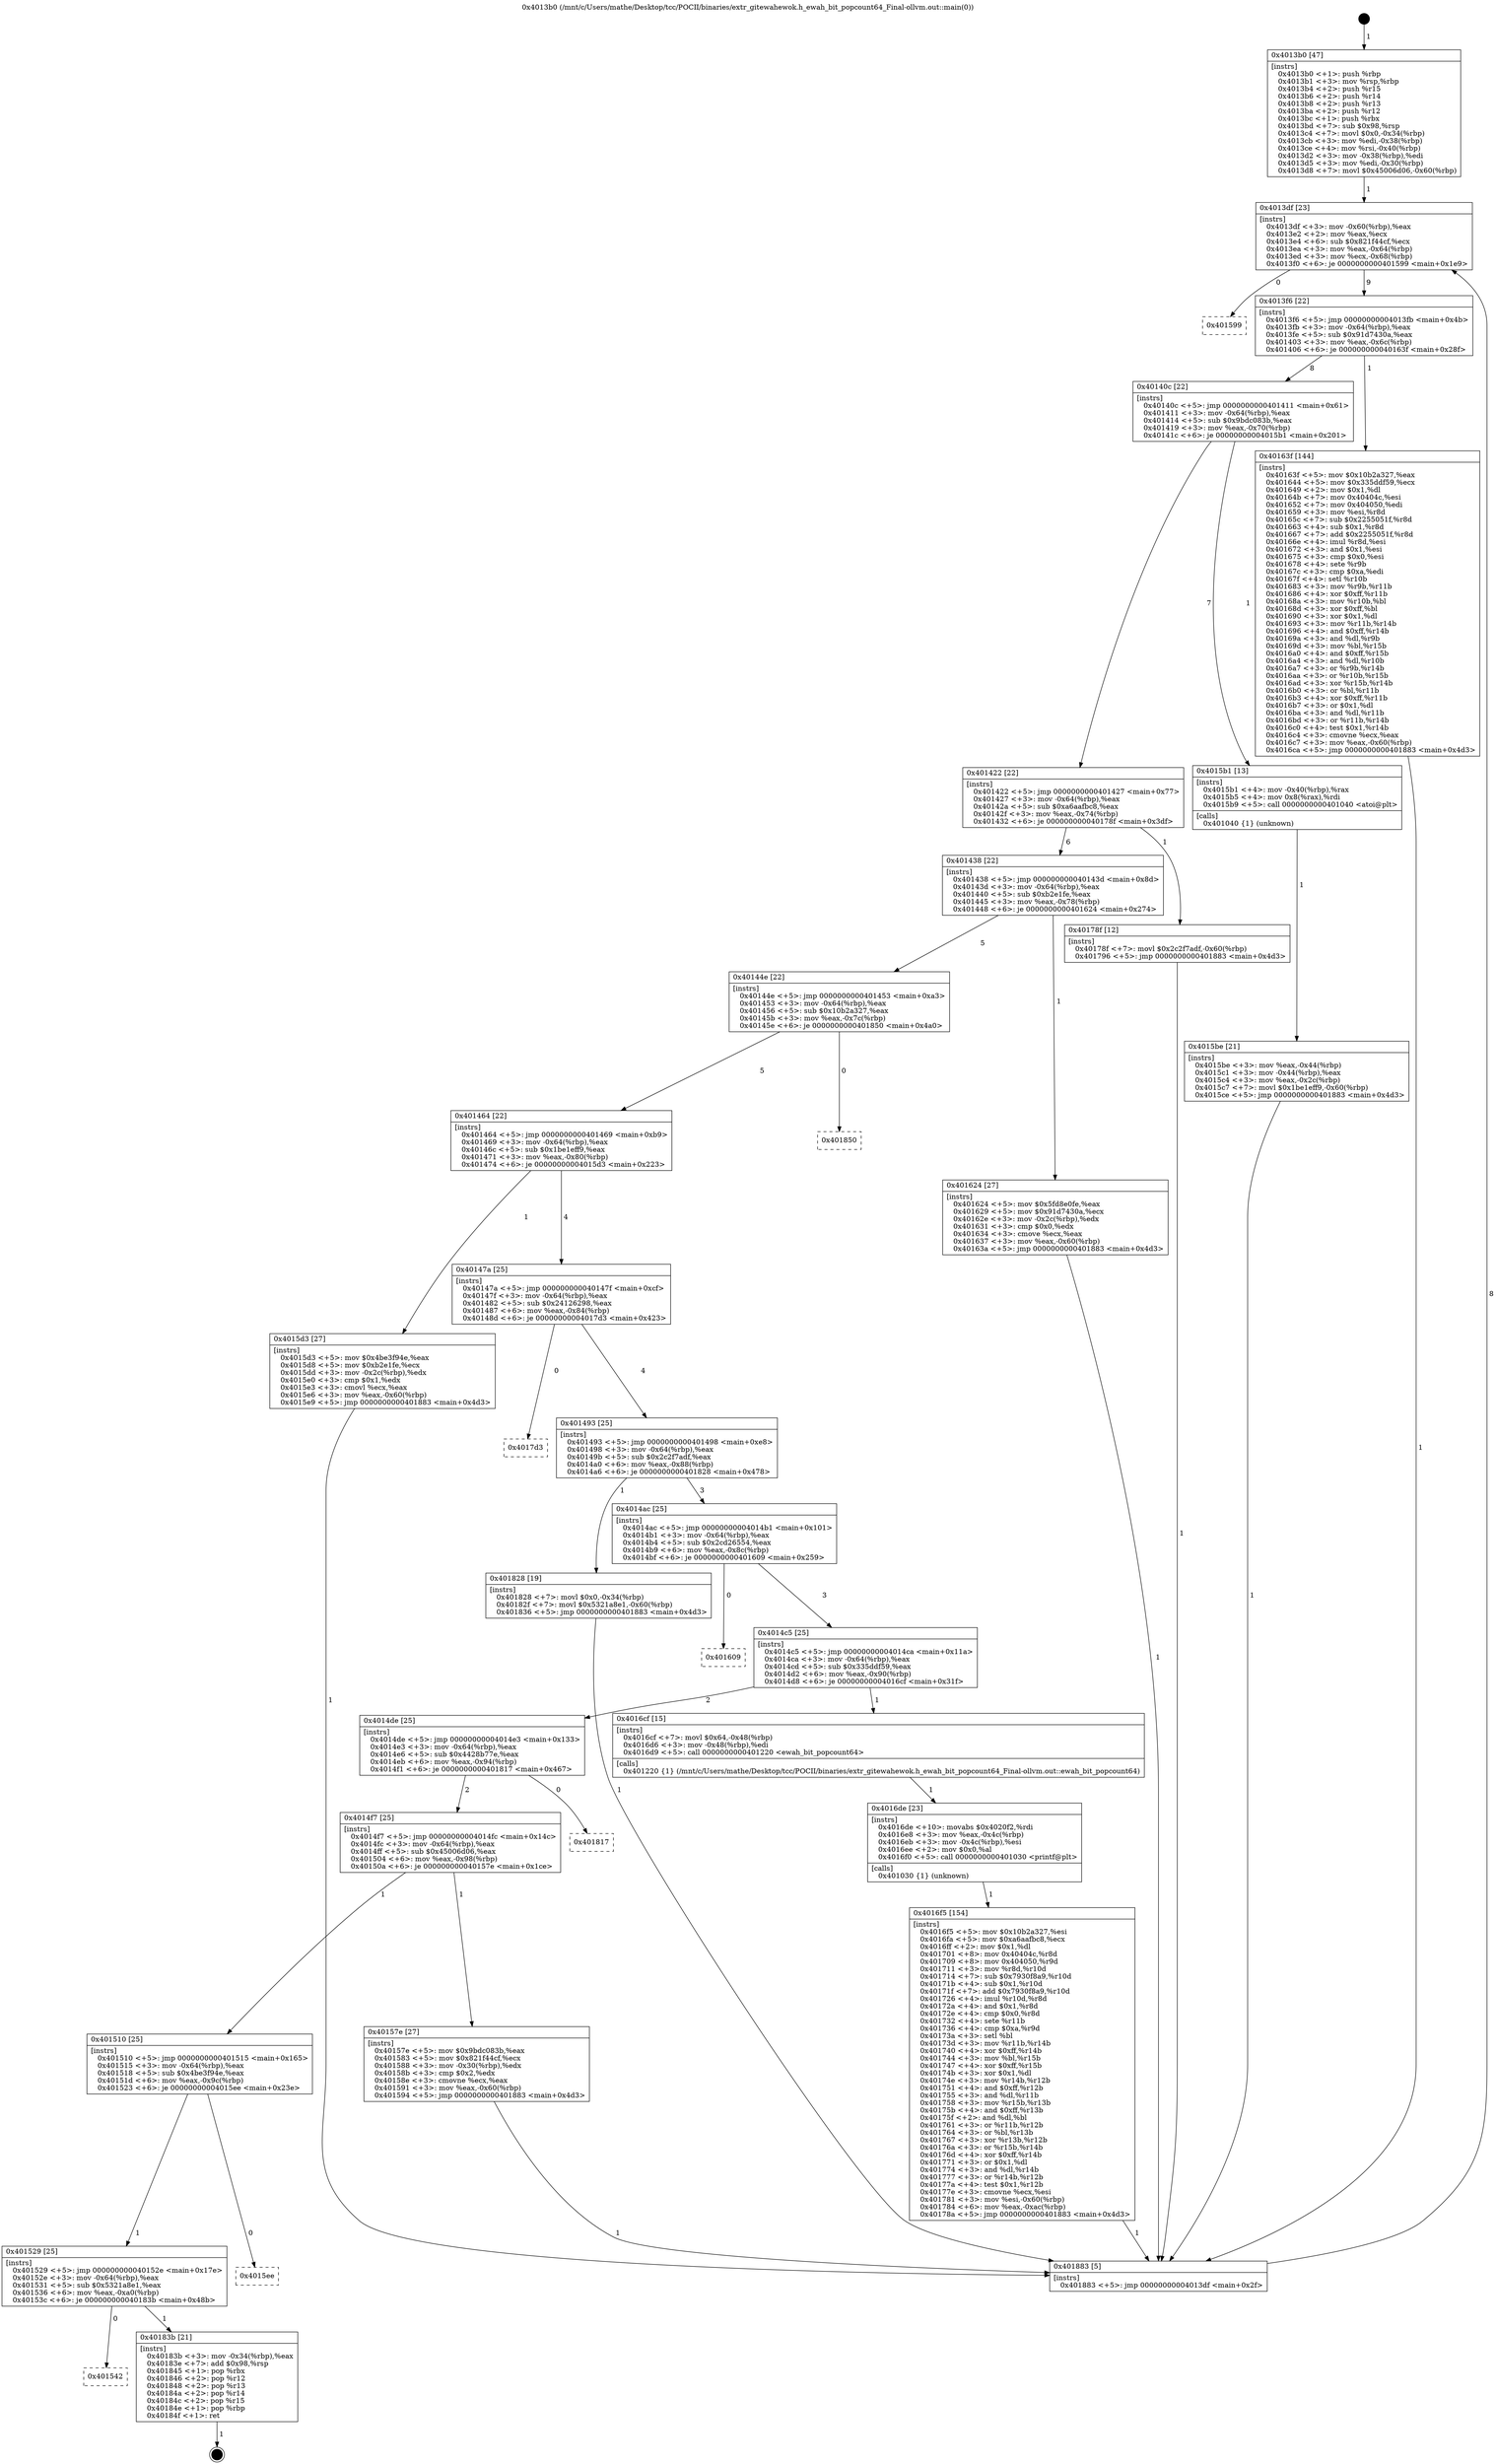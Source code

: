 digraph "0x4013b0" {
  label = "0x4013b0 (/mnt/c/Users/mathe/Desktop/tcc/POCII/binaries/extr_gitewahewok.h_ewah_bit_popcount64_Final-ollvm.out::main(0))"
  labelloc = "t"
  node[shape=record]

  Entry [label="",width=0.3,height=0.3,shape=circle,fillcolor=black,style=filled]
  "0x4013df" [label="{
     0x4013df [23]\l
     | [instrs]\l
     &nbsp;&nbsp;0x4013df \<+3\>: mov -0x60(%rbp),%eax\l
     &nbsp;&nbsp;0x4013e2 \<+2\>: mov %eax,%ecx\l
     &nbsp;&nbsp;0x4013e4 \<+6\>: sub $0x821f44cf,%ecx\l
     &nbsp;&nbsp;0x4013ea \<+3\>: mov %eax,-0x64(%rbp)\l
     &nbsp;&nbsp;0x4013ed \<+3\>: mov %ecx,-0x68(%rbp)\l
     &nbsp;&nbsp;0x4013f0 \<+6\>: je 0000000000401599 \<main+0x1e9\>\l
  }"]
  "0x401599" [label="{
     0x401599\l
  }", style=dashed]
  "0x4013f6" [label="{
     0x4013f6 [22]\l
     | [instrs]\l
     &nbsp;&nbsp;0x4013f6 \<+5\>: jmp 00000000004013fb \<main+0x4b\>\l
     &nbsp;&nbsp;0x4013fb \<+3\>: mov -0x64(%rbp),%eax\l
     &nbsp;&nbsp;0x4013fe \<+5\>: sub $0x91d7430a,%eax\l
     &nbsp;&nbsp;0x401403 \<+3\>: mov %eax,-0x6c(%rbp)\l
     &nbsp;&nbsp;0x401406 \<+6\>: je 000000000040163f \<main+0x28f\>\l
  }"]
  Exit [label="",width=0.3,height=0.3,shape=circle,fillcolor=black,style=filled,peripheries=2]
  "0x40163f" [label="{
     0x40163f [144]\l
     | [instrs]\l
     &nbsp;&nbsp;0x40163f \<+5\>: mov $0x10b2a327,%eax\l
     &nbsp;&nbsp;0x401644 \<+5\>: mov $0x335ddf59,%ecx\l
     &nbsp;&nbsp;0x401649 \<+2\>: mov $0x1,%dl\l
     &nbsp;&nbsp;0x40164b \<+7\>: mov 0x40404c,%esi\l
     &nbsp;&nbsp;0x401652 \<+7\>: mov 0x404050,%edi\l
     &nbsp;&nbsp;0x401659 \<+3\>: mov %esi,%r8d\l
     &nbsp;&nbsp;0x40165c \<+7\>: sub $0x2255051f,%r8d\l
     &nbsp;&nbsp;0x401663 \<+4\>: sub $0x1,%r8d\l
     &nbsp;&nbsp;0x401667 \<+7\>: add $0x2255051f,%r8d\l
     &nbsp;&nbsp;0x40166e \<+4\>: imul %r8d,%esi\l
     &nbsp;&nbsp;0x401672 \<+3\>: and $0x1,%esi\l
     &nbsp;&nbsp;0x401675 \<+3\>: cmp $0x0,%esi\l
     &nbsp;&nbsp;0x401678 \<+4\>: sete %r9b\l
     &nbsp;&nbsp;0x40167c \<+3\>: cmp $0xa,%edi\l
     &nbsp;&nbsp;0x40167f \<+4\>: setl %r10b\l
     &nbsp;&nbsp;0x401683 \<+3\>: mov %r9b,%r11b\l
     &nbsp;&nbsp;0x401686 \<+4\>: xor $0xff,%r11b\l
     &nbsp;&nbsp;0x40168a \<+3\>: mov %r10b,%bl\l
     &nbsp;&nbsp;0x40168d \<+3\>: xor $0xff,%bl\l
     &nbsp;&nbsp;0x401690 \<+3\>: xor $0x1,%dl\l
     &nbsp;&nbsp;0x401693 \<+3\>: mov %r11b,%r14b\l
     &nbsp;&nbsp;0x401696 \<+4\>: and $0xff,%r14b\l
     &nbsp;&nbsp;0x40169a \<+3\>: and %dl,%r9b\l
     &nbsp;&nbsp;0x40169d \<+3\>: mov %bl,%r15b\l
     &nbsp;&nbsp;0x4016a0 \<+4\>: and $0xff,%r15b\l
     &nbsp;&nbsp;0x4016a4 \<+3\>: and %dl,%r10b\l
     &nbsp;&nbsp;0x4016a7 \<+3\>: or %r9b,%r14b\l
     &nbsp;&nbsp;0x4016aa \<+3\>: or %r10b,%r15b\l
     &nbsp;&nbsp;0x4016ad \<+3\>: xor %r15b,%r14b\l
     &nbsp;&nbsp;0x4016b0 \<+3\>: or %bl,%r11b\l
     &nbsp;&nbsp;0x4016b3 \<+4\>: xor $0xff,%r11b\l
     &nbsp;&nbsp;0x4016b7 \<+3\>: or $0x1,%dl\l
     &nbsp;&nbsp;0x4016ba \<+3\>: and %dl,%r11b\l
     &nbsp;&nbsp;0x4016bd \<+3\>: or %r11b,%r14b\l
     &nbsp;&nbsp;0x4016c0 \<+4\>: test $0x1,%r14b\l
     &nbsp;&nbsp;0x4016c4 \<+3\>: cmovne %ecx,%eax\l
     &nbsp;&nbsp;0x4016c7 \<+3\>: mov %eax,-0x60(%rbp)\l
     &nbsp;&nbsp;0x4016ca \<+5\>: jmp 0000000000401883 \<main+0x4d3\>\l
  }"]
  "0x40140c" [label="{
     0x40140c [22]\l
     | [instrs]\l
     &nbsp;&nbsp;0x40140c \<+5\>: jmp 0000000000401411 \<main+0x61\>\l
     &nbsp;&nbsp;0x401411 \<+3\>: mov -0x64(%rbp),%eax\l
     &nbsp;&nbsp;0x401414 \<+5\>: sub $0x9bdc083b,%eax\l
     &nbsp;&nbsp;0x401419 \<+3\>: mov %eax,-0x70(%rbp)\l
     &nbsp;&nbsp;0x40141c \<+6\>: je 00000000004015b1 \<main+0x201\>\l
  }"]
  "0x401542" [label="{
     0x401542\l
  }", style=dashed]
  "0x4015b1" [label="{
     0x4015b1 [13]\l
     | [instrs]\l
     &nbsp;&nbsp;0x4015b1 \<+4\>: mov -0x40(%rbp),%rax\l
     &nbsp;&nbsp;0x4015b5 \<+4\>: mov 0x8(%rax),%rdi\l
     &nbsp;&nbsp;0x4015b9 \<+5\>: call 0000000000401040 \<atoi@plt\>\l
     | [calls]\l
     &nbsp;&nbsp;0x401040 \{1\} (unknown)\l
  }"]
  "0x401422" [label="{
     0x401422 [22]\l
     | [instrs]\l
     &nbsp;&nbsp;0x401422 \<+5\>: jmp 0000000000401427 \<main+0x77\>\l
     &nbsp;&nbsp;0x401427 \<+3\>: mov -0x64(%rbp),%eax\l
     &nbsp;&nbsp;0x40142a \<+5\>: sub $0xa6aafbc8,%eax\l
     &nbsp;&nbsp;0x40142f \<+3\>: mov %eax,-0x74(%rbp)\l
     &nbsp;&nbsp;0x401432 \<+6\>: je 000000000040178f \<main+0x3df\>\l
  }"]
  "0x40183b" [label="{
     0x40183b [21]\l
     | [instrs]\l
     &nbsp;&nbsp;0x40183b \<+3\>: mov -0x34(%rbp),%eax\l
     &nbsp;&nbsp;0x40183e \<+7\>: add $0x98,%rsp\l
     &nbsp;&nbsp;0x401845 \<+1\>: pop %rbx\l
     &nbsp;&nbsp;0x401846 \<+2\>: pop %r12\l
     &nbsp;&nbsp;0x401848 \<+2\>: pop %r13\l
     &nbsp;&nbsp;0x40184a \<+2\>: pop %r14\l
     &nbsp;&nbsp;0x40184c \<+2\>: pop %r15\l
     &nbsp;&nbsp;0x40184e \<+1\>: pop %rbp\l
     &nbsp;&nbsp;0x40184f \<+1\>: ret\l
  }"]
  "0x40178f" [label="{
     0x40178f [12]\l
     | [instrs]\l
     &nbsp;&nbsp;0x40178f \<+7\>: movl $0x2c2f7adf,-0x60(%rbp)\l
     &nbsp;&nbsp;0x401796 \<+5\>: jmp 0000000000401883 \<main+0x4d3\>\l
  }"]
  "0x401438" [label="{
     0x401438 [22]\l
     | [instrs]\l
     &nbsp;&nbsp;0x401438 \<+5\>: jmp 000000000040143d \<main+0x8d\>\l
     &nbsp;&nbsp;0x40143d \<+3\>: mov -0x64(%rbp),%eax\l
     &nbsp;&nbsp;0x401440 \<+5\>: sub $0xb2e1fe,%eax\l
     &nbsp;&nbsp;0x401445 \<+3\>: mov %eax,-0x78(%rbp)\l
     &nbsp;&nbsp;0x401448 \<+6\>: je 0000000000401624 \<main+0x274\>\l
  }"]
  "0x401529" [label="{
     0x401529 [25]\l
     | [instrs]\l
     &nbsp;&nbsp;0x401529 \<+5\>: jmp 000000000040152e \<main+0x17e\>\l
     &nbsp;&nbsp;0x40152e \<+3\>: mov -0x64(%rbp),%eax\l
     &nbsp;&nbsp;0x401531 \<+5\>: sub $0x5321a8e1,%eax\l
     &nbsp;&nbsp;0x401536 \<+6\>: mov %eax,-0xa0(%rbp)\l
     &nbsp;&nbsp;0x40153c \<+6\>: je 000000000040183b \<main+0x48b\>\l
  }"]
  "0x401624" [label="{
     0x401624 [27]\l
     | [instrs]\l
     &nbsp;&nbsp;0x401624 \<+5\>: mov $0x5fd8e0fe,%eax\l
     &nbsp;&nbsp;0x401629 \<+5\>: mov $0x91d7430a,%ecx\l
     &nbsp;&nbsp;0x40162e \<+3\>: mov -0x2c(%rbp),%edx\l
     &nbsp;&nbsp;0x401631 \<+3\>: cmp $0x0,%edx\l
     &nbsp;&nbsp;0x401634 \<+3\>: cmove %ecx,%eax\l
     &nbsp;&nbsp;0x401637 \<+3\>: mov %eax,-0x60(%rbp)\l
     &nbsp;&nbsp;0x40163a \<+5\>: jmp 0000000000401883 \<main+0x4d3\>\l
  }"]
  "0x40144e" [label="{
     0x40144e [22]\l
     | [instrs]\l
     &nbsp;&nbsp;0x40144e \<+5\>: jmp 0000000000401453 \<main+0xa3\>\l
     &nbsp;&nbsp;0x401453 \<+3\>: mov -0x64(%rbp),%eax\l
     &nbsp;&nbsp;0x401456 \<+5\>: sub $0x10b2a327,%eax\l
     &nbsp;&nbsp;0x40145b \<+3\>: mov %eax,-0x7c(%rbp)\l
     &nbsp;&nbsp;0x40145e \<+6\>: je 0000000000401850 \<main+0x4a0\>\l
  }"]
  "0x4015ee" [label="{
     0x4015ee\l
  }", style=dashed]
  "0x401850" [label="{
     0x401850\l
  }", style=dashed]
  "0x401464" [label="{
     0x401464 [22]\l
     | [instrs]\l
     &nbsp;&nbsp;0x401464 \<+5\>: jmp 0000000000401469 \<main+0xb9\>\l
     &nbsp;&nbsp;0x401469 \<+3\>: mov -0x64(%rbp),%eax\l
     &nbsp;&nbsp;0x40146c \<+5\>: sub $0x1be1eff9,%eax\l
     &nbsp;&nbsp;0x401471 \<+3\>: mov %eax,-0x80(%rbp)\l
     &nbsp;&nbsp;0x401474 \<+6\>: je 00000000004015d3 \<main+0x223\>\l
  }"]
  "0x4016f5" [label="{
     0x4016f5 [154]\l
     | [instrs]\l
     &nbsp;&nbsp;0x4016f5 \<+5\>: mov $0x10b2a327,%esi\l
     &nbsp;&nbsp;0x4016fa \<+5\>: mov $0xa6aafbc8,%ecx\l
     &nbsp;&nbsp;0x4016ff \<+2\>: mov $0x1,%dl\l
     &nbsp;&nbsp;0x401701 \<+8\>: mov 0x40404c,%r8d\l
     &nbsp;&nbsp;0x401709 \<+8\>: mov 0x404050,%r9d\l
     &nbsp;&nbsp;0x401711 \<+3\>: mov %r8d,%r10d\l
     &nbsp;&nbsp;0x401714 \<+7\>: sub $0x7930f8a9,%r10d\l
     &nbsp;&nbsp;0x40171b \<+4\>: sub $0x1,%r10d\l
     &nbsp;&nbsp;0x40171f \<+7\>: add $0x7930f8a9,%r10d\l
     &nbsp;&nbsp;0x401726 \<+4\>: imul %r10d,%r8d\l
     &nbsp;&nbsp;0x40172a \<+4\>: and $0x1,%r8d\l
     &nbsp;&nbsp;0x40172e \<+4\>: cmp $0x0,%r8d\l
     &nbsp;&nbsp;0x401732 \<+4\>: sete %r11b\l
     &nbsp;&nbsp;0x401736 \<+4\>: cmp $0xa,%r9d\l
     &nbsp;&nbsp;0x40173a \<+3\>: setl %bl\l
     &nbsp;&nbsp;0x40173d \<+3\>: mov %r11b,%r14b\l
     &nbsp;&nbsp;0x401740 \<+4\>: xor $0xff,%r14b\l
     &nbsp;&nbsp;0x401744 \<+3\>: mov %bl,%r15b\l
     &nbsp;&nbsp;0x401747 \<+4\>: xor $0xff,%r15b\l
     &nbsp;&nbsp;0x40174b \<+3\>: xor $0x1,%dl\l
     &nbsp;&nbsp;0x40174e \<+3\>: mov %r14b,%r12b\l
     &nbsp;&nbsp;0x401751 \<+4\>: and $0xff,%r12b\l
     &nbsp;&nbsp;0x401755 \<+3\>: and %dl,%r11b\l
     &nbsp;&nbsp;0x401758 \<+3\>: mov %r15b,%r13b\l
     &nbsp;&nbsp;0x40175b \<+4\>: and $0xff,%r13b\l
     &nbsp;&nbsp;0x40175f \<+2\>: and %dl,%bl\l
     &nbsp;&nbsp;0x401761 \<+3\>: or %r11b,%r12b\l
     &nbsp;&nbsp;0x401764 \<+3\>: or %bl,%r13b\l
     &nbsp;&nbsp;0x401767 \<+3\>: xor %r13b,%r12b\l
     &nbsp;&nbsp;0x40176a \<+3\>: or %r15b,%r14b\l
     &nbsp;&nbsp;0x40176d \<+4\>: xor $0xff,%r14b\l
     &nbsp;&nbsp;0x401771 \<+3\>: or $0x1,%dl\l
     &nbsp;&nbsp;0x401774 \<+3\>: and %dl,%r14b\l
     &nbsp;&nbsp;0x401777 \<+3\>: or %r14b,%r12b\l
     &nbsp;&nbsp;0x40177a \<+4\>: test $0x1,%r12b\l
     &nbsp;&nbsp;0x40177e \<+3\>: cmovne %ecx,%esi\l
     &nbsp;&nbsp;0x401781 \<+3\>: mov %esi,-0x60(%rbp)\l
     &nbsp;&nbsp;0x401784 \<+6\>: mov %eax,-0xac(%rbp)\l
     &nbsp;&nbsp;0x40178a \<+5\>: jmp 0000000000401883 \<main+0x4d3\>\l
  }"]
  "0x4015d3" [label="{
     0x4015d3 [27]\l
     | [instrs]\l
     &nbsp;&nbsp;0x4015d3 \<+5\>: mov $0x4be3f94e,%eax\l
     &nbsp;&nbsp;0x4015d8 \<+5\>: mov $0xb2e1fe,%ecx\l
     &nbsp;&nbsp;0x4015dd \<+3\>: mov -0x2c(%rbp),%edx\l
     &nbsp;&nbsp;0x4015e0 \<+3\>: cmp $0x1,%edx\l
     &nbsp;&nbsp;0x4015e3 \<+3\>: cmovl %ecx,%eax\l
     &nbsp;&nbsp;0x4015e6 \<+3\>: mov %eax,-0x60(%rbp)\l
     &nbsp;&nbsp;0x4015e9 \<+5\>: jmp 0000000000401883 \<main+0x4d3\>\l
  }"]
  "0x40147a" [label="{
     0x40147a [25]\l
     | [instrs]\l
     &nbsp;&nbsp;0x40147a \<+5\>: jmp 000000000040147f \<main+0xcf\>\l
     &nbsp;&nbsp;0x40147f \<+3\>: mov -0x64(%rbp),%eax\l
     &nbsp;&nbsp;0x401482 \<+5\>: sub $0x24126298,%eax\l
     &nbsp;&nbsp;0x401487 \<+6\>: mov %eax,-0x84(%rbp)\l
     &nbsp;&nbsp;0x40148d \<+6\>: je 00000000004017d3 \<main+0x423\>\l
  }"]
  "0x4016de" [label="{
     0x4016de [23]\l
     | [instrs]\l
     &nbsp;&nbsp;0x4016de \<+10\>: movabs $0x4020f2,%rdi\l
     &nbsp;&nbsp;0x4016e8 \<+3\>: mov %eax,-0x4c(%rbp)\l
     &nbsp;&nbsp;0x4016eb \<+3\>: mov -0x4c(%rbp),%esi\l
     &nbsp;&nbsp;0x4016ee \<+2\>: mov $0x0,%al\l
     &nbsp;&nbsp;0x4016f0 \<+5\>: call 0000000000401030 \<printf@plt\>\l
     | [calls]\l
     &nbsp;&nbsp;0x401030 \{1\} (unknown)\l
  }"]
  "0x4017d3" [label="{
     0x4017d3\l
  }", style=dashed]
  "0x401493" [label="{
     0x401493 [25]\l
     | [instrs]\l
     &nbsp;&nbsp;0x401493 \<+5\>: jmp 0000000000401498 \<main+0xe8\>\l
     &nbsp;&nbsp;0x401498 \<+3\>: mov -0x64(%rbp),%eax\l
     &nbsp;&nbsp;0x40149b \<+5\>: sub $0x2c2f7adf,%eax\l
     &nbsp;&nbsp;0x4014a0 \<+6\>: mov %eax,-0x88(%rbp)\l
     &nbsp;&nbsp;0x4014a6 \<+6\>: je 0000000000401828 \<main+0x478\>\l
  }"]
  "0x4015be" [label="{
     0x4015be [21]\l
     | [instrs]\l
     &nbsp;&nbsp;0x4015be \<+3\>: mov %eax,-0x44(%rbp)\l
     &nbsp;&nbsp;0x4015c1 \<+3\>: mov -0x44(%rbp),%eax\l
     &nbsp;&nbsp;0x4015c4 \<+3\>: mov %eax,-0x2c(%rbp)\l
     &nbsp;&nbsp;0x4015c7 \<+7\>: movl $0x1be1eff9,-0x60(%rbp)\l
     &nbsp;&nbsp;0x4015ce \<+5\>: jmp 0000000000401883 \<main+0x4d3\>\l
  }"]
  "0x401828" [label="{
     0x401828 [19]\l
     | [instrs]\l
     &nbsp;&nbsp;0x401828 \<+7\>: movl $0x0,-0x34(%rbp)\l
     &nbsp;&nbsp;0x40182f \<+7\>: movl $0x5321a8e1,-0x60(%rbp)\l
     &nbsp;&nbsp;0x401836 \<+5\>: jmp 0000000000401883 \<main+0x4d3\>\l
  }"]
  "0x4014ac" [label="{
     0x4014ac [25]\l
     | [instrs]\l
     &nbsp;&nbsp;0x4014ac \<+5\>: jmp 00000000004014b1 \<main+0x101\>\l
     &nbsp;&nbsp;0x4014b1 \<+3\>: mov -0x64(%rbp),%eax\l
     &nbsp;&nbsp;0x4014b4 \<+5\>: sub $0x2cd26554,%eax\l
     &nbsp;&nbsp;0x4014b9 \<+6\>: mov %eax,-0x8c(%rbp)\l
     &nbsp;&nbsp;0x4014bf \<+6\>: je 0000000000401609 \<main+0x259\>\l
  }"]
  "0x4013b0" [label="{
     0x4013b0 [47]\l
     | [instrs]\l
     &nbsp;&nbsp;0x4013b0 \<+1\>: push %rbp\l
     &nbsp;&nbsp;0x4013b1 \<+3\>: mov %rsp,%rbp\l
     &nbsp;&nbsp;0x4013b4 \<+2\>: push %r15\l
     &nbsp;&nbsp;0x4013b6 \<+2\>: push %r14\l
     &nbsp;&nbsp;0x4013b8 \<+2\>: push %r13\l
     &nbsp;&nbsp;0x4013ba \<+2\>: push %r12\l
     &nbsp;&nbsp;0x4013bc \<+1\>: push %rbx\l
     &nbsp;&nbsp;0x4013bd \<+7\>: sub $0x98,%rsp\l
     &nbsp;&nbsp;0x4013c4 \<+7\>: movl $0x0,-0x34(%rbp)\l
     &nbsp;&nbsp;0x4013cb \<+3\>: mov %edi,-0x38(%rbp)\l
     &nbsp;&nbsp;0x4013ce \<+4\>: mov %rsi,-0x40(%rbp)\l
     &nbsp;&nbsp;0x4013d2 \<+3\>: mov -0x38(%rbp),%edi\l
     &nbsp;&nbsp;0x4013d5 \<+3\>: mov %edi,-0x30(%rbp)\l
     &nbsp;&nbsp;0x4013d8 \<+7\>: movl $0x45006d06,-0x60(%rbp)\l
  }"]
  "0x401609" [label="{
     0x401609\l
  }", style=dashed]
  "0x4014c5" [label="{
     0x4014c5 [25]\l
     | [instrs]\l
     &nbsp;&nbsp;0x4014c5 \<+5\>: jmp 00000000004014ca \<main+0x11a\>\l
     &nbsp;&nbsp;0x4014ca \<+3\>: mov -0x64(%rbp),%eax\l
     &nbsp;&nbsp;0x4014cd \<+5\>: sub $0x335ddf59,%eax\l
     &nbsp;&nbsp;0x4014d2 \<+6\>: mov %eax,-0x90(%rbp)\l
     &nbsp;&nbsp;0x4014d8 \<+6\>: je 00000000004016cf \<main+0x31f\>\l
  }"]
  "0x401883" [label="{
     0x401883 [5]\l
     | [instrs]\l
     &nbsp;&nbsp;0x401883 \<+5\>: jmp 00000000004013df \<main+0x2f\>\l
  }"]
  "0x4016cf" [label="{
     0x4016cf [15]\l
     | [instrs]\l
     &nbsp;&nbsp;0x4016cf \<+7\>: movl $0x64,-0x48(%rbp)\l
     &nbsp;&nbsp;0x4016d6 \<+3\>: mov -0x48(%rbp),%edi\l
     &nbsp;&nbsp;0x4016d9 \<+5\>: call 0000000000401220 \<ewah_bit_popcount64\>\l
     | [calls]\l
     &nbsp;&nbsp;0x401220 \{1\} (/mnt/c/Users/mathe/Desktop/tcc/POCII/binaries/extr_gitewahewok.h_ewah_bit_popcount64_Final-ollvm.out::ewah_bit_popcount64)\l
  }"]
  "0x4014de" [label="{
     0x4014de [25]\l
     | [instrs]\l
     &nbsp;&nbsp;0x4014de \<+5\>: jmp 00000000004014e3 \<main+0x133\>\l
     &nbsp;&nbsp;0x4014e3 \<+3\>: mov -0x64(%rbp),%eax\l
     &nbsp;&nbsp;0x4014e6 \<+5\>: sub $0x4428b77e,%eax\l
     &nbsp;&nbsp;0x4014eb \<+6\>: mov %eax,-0x94(%rbp)\l
     &nbsp;&nbsp;0x4014f1 \<+6\>: je 0000000000401817 \<main+0x467\>\l
  }"]
  "0x401510" [label="{
     0x401510 [25]\l
     | [instrs]\l
     &nbsp;&nbsp;0x401510 \<+5\>: jmp 0000000000401515 \<main+0x165\>\l
     &nbsp;&nbsp;0x401515 \<+3\>: mov -0x64(%rbp),%eax\l
     &nbsp;&nbsp;0x401518 \<+5\>: sub $0x4be3f94e,%eax\l
     &nbsp;&nbsp;0x40151d \<+6\>: mov %eax,-0x9c(%rbp)\l
     &nbsp;&nbsp;0x401523 \<+6\>: je 00000000004015ee \<main+0x23e\>\l
  }"]
  "0x401817" [label="{
     0x401817\l
  }", style=dashed]
  "0x4014f7" [label="{
     0x4014f7 [25]\l
     | [instrs]\l
     &nbsp;&nbsp;0x4014f7 \<+5\>: jmp 00000000004014fc \<main+0x14c\>\l
     &nbsp;&nbsp;0x4014fc \<+3\>: mov -0x64(%rbp),%eax\l
     &nbsp;&nbsp;0x4014ff \<+5\>: sub $0x45006d06,%eax\l
     &nbsp;&nbsp;0x401504 \<+6\>: mov %eax,-0x98(%rbp)\l
     &nbsp;&nbsp;0x40150a \<+6\>: je 000000000040157e \<main+0x1ce\>\l
  }"]
  "0x40157e" [label="{
     0x40157e [27]\l
     | [instrs]\l
     &nbsp;&nbsp;0x40157e \<+5\>: mov $0x9bdc083b,%eax\l
     &nbsp;&nbsp;0x401583 \<+5\>: mov $0x821f44cf,%ecx\l
     &nbsp;&nbsp;0x401588 \<+3\>: mov -0x30(%rbp),%edx\l
     &nbsp;&nbsp;0x40158b \<+3\>: cmp $0x2,%edx\l
     &nbsp;&nbsp;0x40158e \<+3\>: cmovne %ecx,%eax\l
     &nbsp;&nbsp;0x401591 \<+3\>: mov %eax,-0x60(%rbp)\l
     &nbsp;&nbsp;0x401594 \<+5\>: jmp 0000000000401883 \<main+0x4d3\>\l
  }"]
  Entry -> "0x4013b0" [label=" 1"]
  "0x4013df" -> "0x401599" [label=" 0"]
  "0x4013df" -> "0x4013f6" [label=" 9"]
  "0x40183b" -> Exit [label=" 1"]
  "0x4013f6" -> "0x40163f" [label=" 1"]
  "0x4013f6" -> "0x40140c" [label=" 8"]
  "0x401529" -> "0x401542" [label=" 0"]
  "0x40140c" -> "0x4015b1" [label=" 1"]
  "0x40140c" -> "0x401422" [label=" 7"]
  "0x401529" -> "0x40183b" [label=" 1"]
  "0x401422" -> "0x40178f" [label=" 1"]
  "0x401422" -> "0x401438" [label=" 6"]
  "0x401510" -> "0x401529" [label=" 1"]
  "0x401438" -> "0x401624" [label=" 1"]
  "0x401438" -> "0x40144e" [label=" 5"]
  "0x401510" -> "0x4015ee" [label=" 0"]
  "0x40144e" -> "0x401850" [label=" 0"]
  "0x40144e" -> "0x401464" [label=" 5"]
  "0x401828" -> "0x401883" [label=" 1"]
  "0x401464" -> "0x4015d3" [label=" 1"]
  "0x401464" -> "0x40147a" [label=" 4"]
  "0x40178f" -> "0x401883" [label=" 1"]
  "0x40147a" -> "0x4017d3" [label=" 0"]
  "0x40147a" -> "0x401493" [label=" 4"]
  "0x4016f5" -> "0x401883" [label=" 1"]
  "0x401493" -> "0x401828" [label=" 1"]
  "0x401493" -> "0x4014ac" [label=" 3"]
  "0x4016de" -> "0x4016f5" [label=" 1"]
  "0x4014ac" -> "0x401609" [label=" 0"]
  "0x4014ac" -> "0x4014c5" [label=" 3"]
  "0x4016cf" -> "0x4016de" [label=" 1"]
  "0x4014c5" -> "0x4016cf" [label=" 1"]
  "0x4014c5" -> "0x4014de" [label=" 2"]
  "0x40163f" -> "0x401883" [label=" 1"]
  "0x4014de" -> "0x401817" [label=" 0"]
  "0x4014de" -> "0x4014f7" [label=" 2"]
  "0x401624" -> "0x401883" [label=" 1"]
  "0x4014f7" -> "0x40157e" [label=" 1"]
  "0x4014f7" -> "0x401510" [label=" 1"]
  "0x40157e" -> "0x401883" [label=" 1"]
  "0x4013b0" -> "0x4013df" [label=" 1"]
  "0x401883" -> "0x4013df" [label=" 8"]
  "0x4015b1" -> "0x4015be" [label=" 1"]
  "0x4015be" -> "0x401883" [label=" 1"]
  "0x4015d3" -> "0x401883" [label=" 1"]
}
